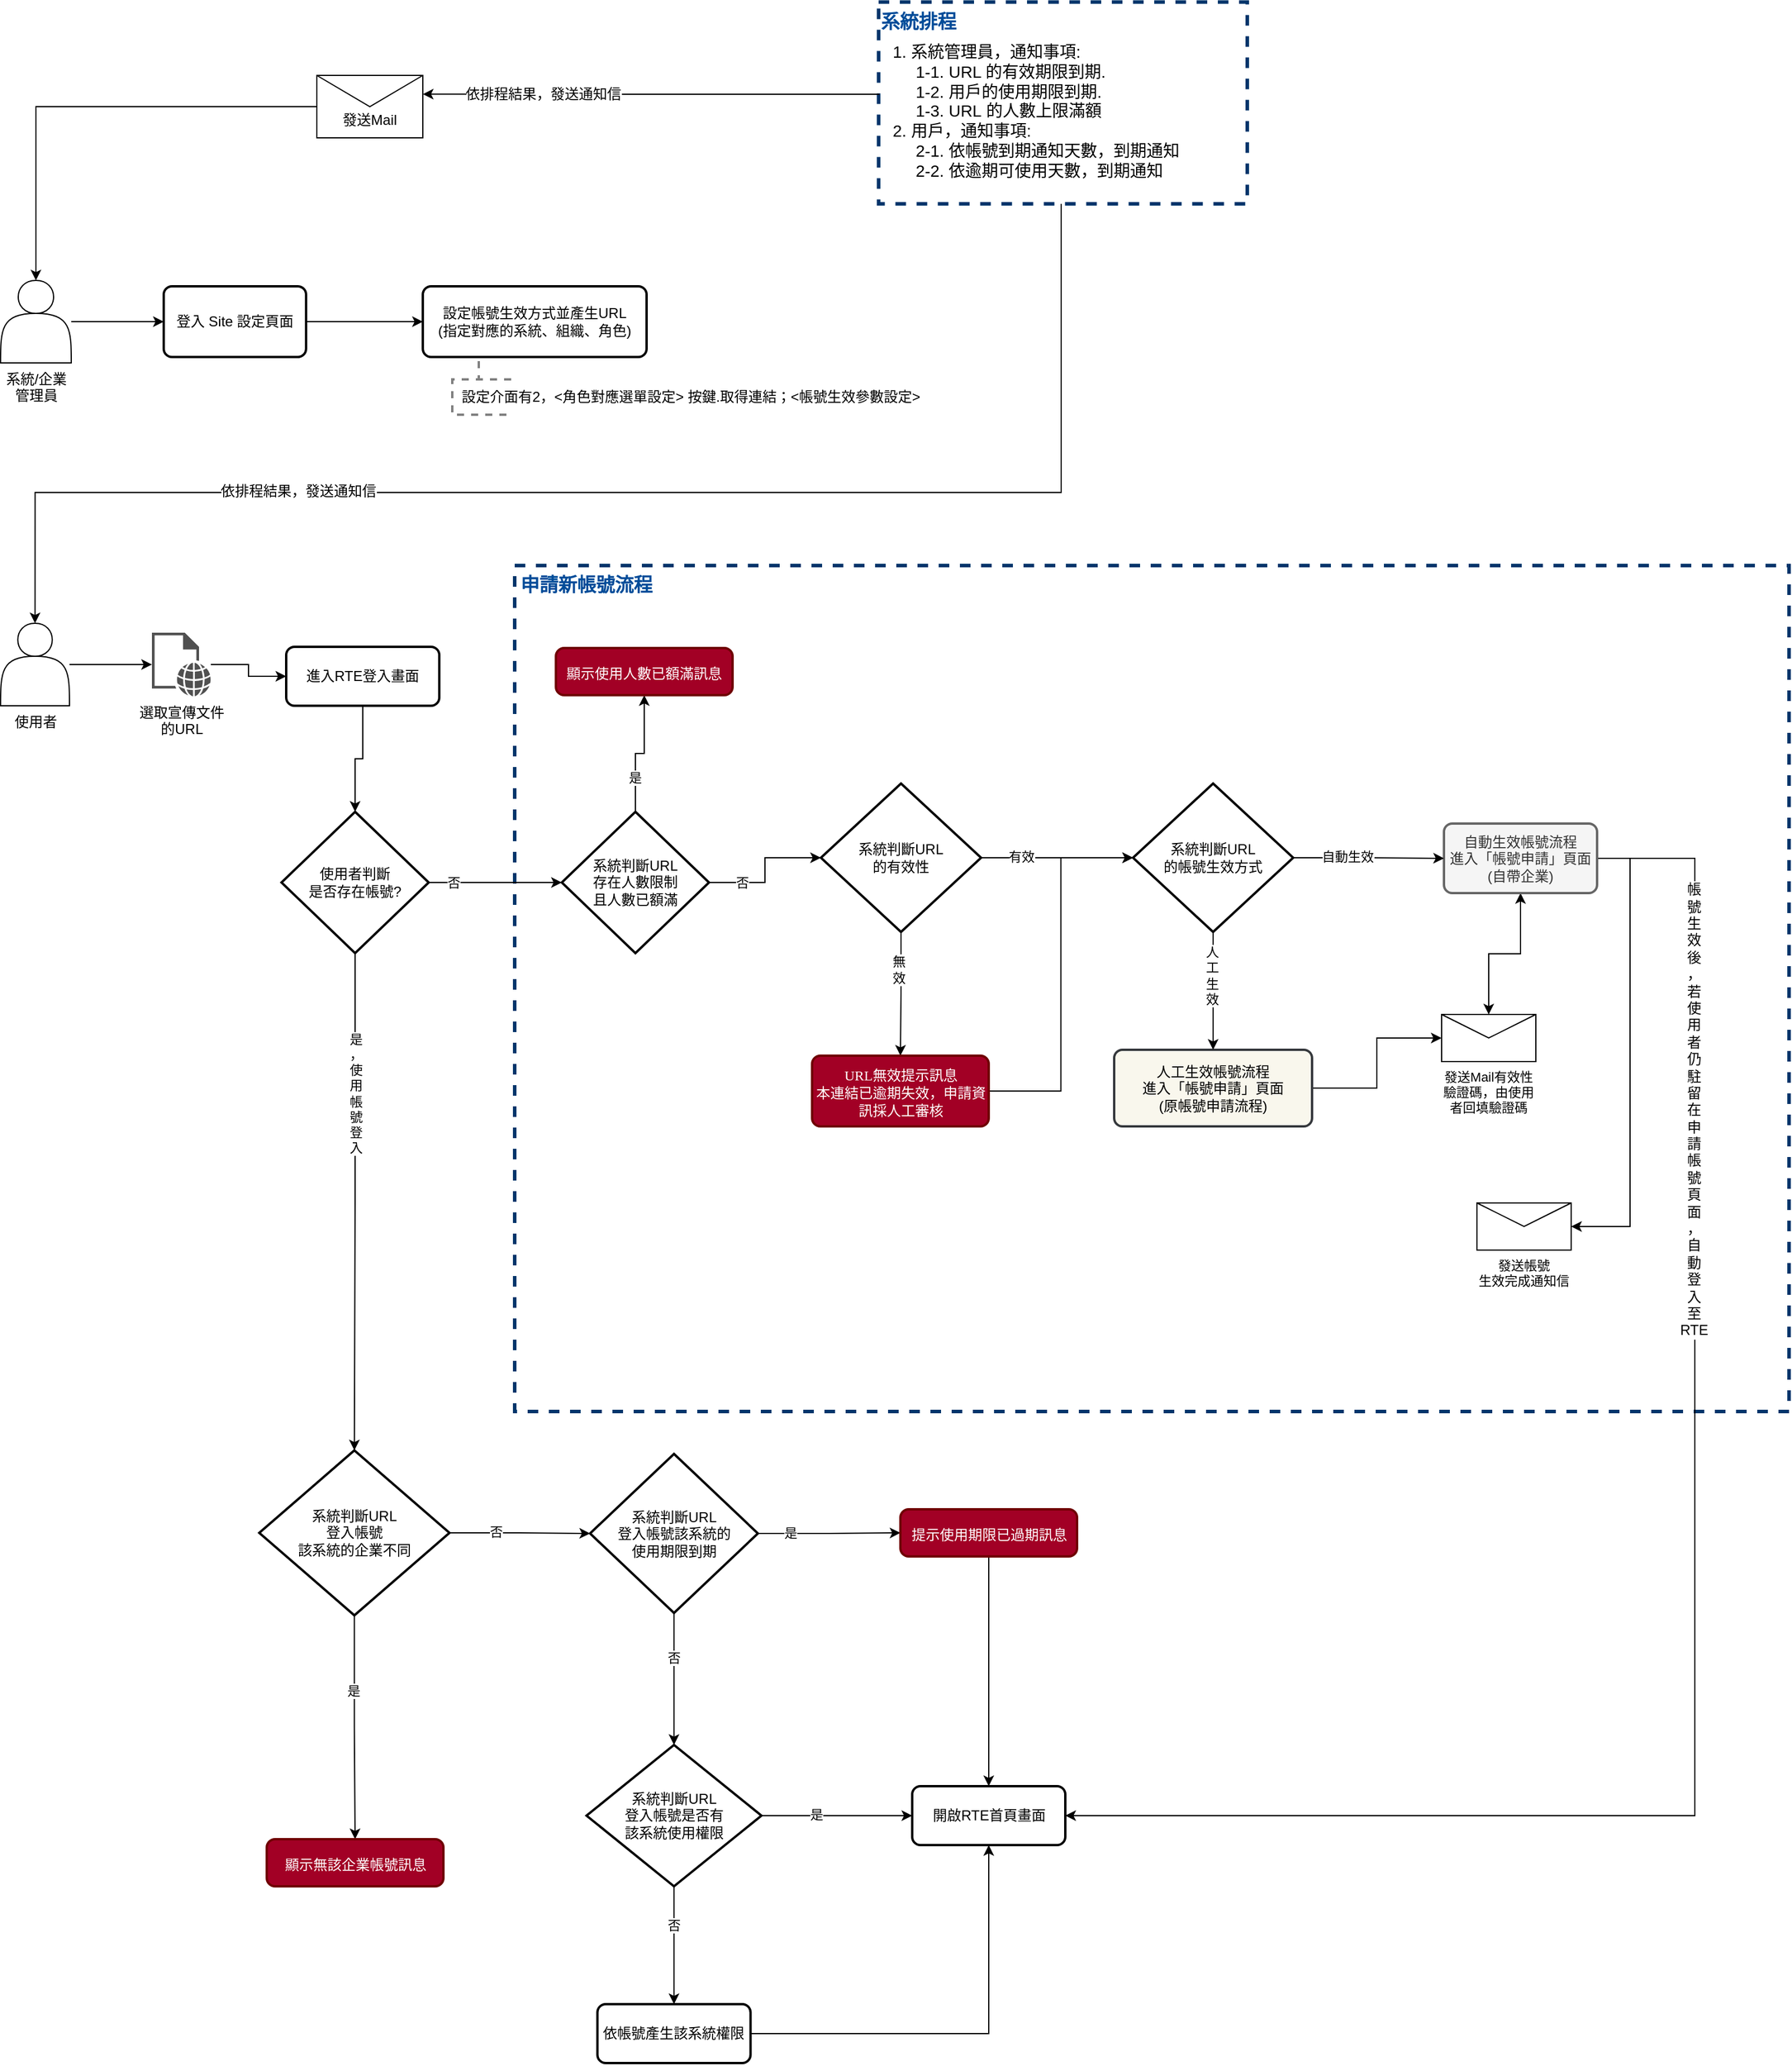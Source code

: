 <mxfile version="20.7.4" type="device"><diagram id="n55r42TBCx2vUD6uUqO-" name="#9138"><mxGraphModel dx="1418" dy="828" grid="1" gridSize="10" guides="1" tooltips="1" connect="1" arrows="1" fold="1" page="1" pageScale="1" pageWidth="827" pageHeight="1169" math="0" shadow="0"><root><mxCell id="0"/><mxCell id="1" parent="0"/><mxCell id="DNTR6ZH10QoJoN12bdEV-10" value="&lt;span style=&quot;background-color: rgb(255, 255, 255); font-size: 16px;&quot;&gt;申請新帳號流程&lt;/span&gt;" style="rounded=0;whiteSpace=wrap;html=1;strokeColor=#00356B;strokeWidth=3;fontFamily=Helvetica;fontSize=16;fontColor=#004C99;fillColor=none;dashed=1;align=left;verticalAlign=top;spacingLeft=3;fontStyle=1" parent="1" vertex="1"><mxGeometry x="478" y="522" width="1082" height="718" as="geometry"/></mxCell><mxCell id="mQrVNuqO0JwWgAO1S6Re-2" style="edgeStyle=orthogonalEdgeStyle;rounded=0;orthogonalLoop=1;jettySize=auto;html=1;entryX=0.5;entryY=0;entryDx=0;entryDy=0;fontFamily=Helvetica;fontSize=12;fontColor=#000000;startArrow=none;startFill=0;endArrow=classic;endFill=1;elbow=vertical;exitX=0.5;exitY=1;exitDx=0;exitDy=0;" parent="1" source="v24Xo_q-i8JFwZbhHixt-1" target="N7LHNnkChc5axaFs124T-1" edge="1"><mxGeometry relative="1" as="geometry"><Array as="points"><mxPoint x="945" y="205"/><mxPoint x="942" y="205"/><mxPoint x="942" y="460"/><mxPoint x="71" y="460"/></Array></mxGeometry></mxCell><mxCell id="mQrVNuqO0JwWgAO1S6Re-3" value="依排程結果，發送通知信" style="edgeLabel;html=1;align=center;verticalAlign=middle;resizable=0;points=[];fontSize=12;fontFamily=Helvetica;fontColor=#000000;" parent="mQrVNuqO0JwWgAO1S6Re-2" vertex="1" connectable="0"><mxGeometry x="0.463" y="-1" relative="1" as="geometry"><mxPoint as="offset"/></mxGeometry></mxCell><mxCell id="hPV-TfC0ECHSEGlzDq54-51" value="系統排程" style="rounded=0;whiteSpace=wrap;html=1;strokeColor=#00356B;dashed=1;strokeWidth=3;align=left;verticalAlign=top;fontSize=16;fontStyle=1;fillColor=default;fontColor=#004C99;" parent="1" vertex="1"><mxGeometry x="787" y="43.75" width="313" height="171.25" as="geometry"/></mxCell><mxCell id="5nWaUwIqQ8q7g0h_3kl1-1" style="edgeStyle=orthogonalEdgeStyle;rounded=0;orthogonalLoop=1;jettySize=auto;html=1;entryX=0;entryY=0.5;entryDx=0;entryDy=0;startArrow=none;startFill=0;" parent="1" edge="1"><mxGeometry relative="1" as="geometry"><mxPoint x="80" y="394" as="sourcePoint"/></mxGeometry></mxCell><mxCell id="_Lo32MEmm27f6w7yGSlK-2" value="設定帳號生效方式並產生URL&lt;br&gt;(指定對應的系統、組織、角色)" style="rounded=1;whiteSpace=wrap;html=1;absoluteArcSize=1;arcSize=14;strokeWidth=2;" parent="1" vertex="1"><mxGeometry x="400" y="285" width="190" height="60" as="geometry"/></mxCell><mxCell id="5nWaUwIqQ8q7g0h_3kl1-8" style="edgeStyle=orthogonalEdgeStyle;rounded=0;orthogonalLoop=1;jettySize=auto;html=1;entryX=0;entryY=0.5;entryDx=0;entryDy=0;startArrow=none;startFill=0;" parent="1" source="_Lo32MEmm27f6w7yGSlK-4" target="_Lo32MEmm27f6w7yGSlK-5" edge="1"><mxGeometry relative="1" as="geometry"/></mxCell><mxCell id="_Lo32MEmm27f6w7yGSlK-4" value="系統/企業&lt;br&gt;管理員" style="shape=actor;whiteSpace=wrap;html=1;verticalAlign=top;labelPosition=center;verticalLabelPosition=bottom;align=center;" parent="1" vertex="1"><mxGeometry x="41.5" y="280" width="60" height="70" as="geometry"/></mxCell><mxCell id="hPV-TfC0ECHSEGlzDq54-54" style="edgeStyle=orthogonalEdgeStyle;rounded=0;orthogonalLoop=1;jettySize=auto;html=1;entryX=0;entryY=0.5;entryDx=0;entryDy=0;fontSize=11;startArrow=none;startFill=0;endArrow=classic;endFill=1;elbow=vertical;" parent="1" source="_Lo32MEmm27f6w7yGSlK-5" target="_Lo32MEmm27f6w7yGSlK-2" edge="1"><mxGeometry relative="1" as="geometry"/></mxCell><mxCell id="_Lo32MEmm27f6w7yGSlK-5" value="登入 Site 設定頁面" style="rounded=1;whiteSpace=wrap;html=1;absoluteArcSize=1;arcSize=14;strokeWidth=2;" parent="1" vertex="1"><mxGeometry x="180" y="285" width="120.88" height="60" as="geometry"/></mxCell><mxCell id="N7LHNnkChc5axaFs124T-9" style="edgeStyle=orthogonalEdgeStyle;rounded=0;orthogonalLoop=1;jettySize=auto;html=1;startArrow=none;startFill=0;" parent="1" source="N7LHNnkChc5axaFs124T-1" target="oMW7kiH4bMGr_--XTcCD-1" edge="1"><mxGeometry relative="1" as="geometry"/></mxCell><mxCell id="N7LHNnkChc5axaFs124T-1" value="使用者" style="shape=actor;whiteSpace=wrap;html=1;verticalAlign=top;labelPosition=center;verticalLabelPosition=bottom;align=center;" parent="1" vertex="1"><mxGeometry x="41.5" y="571" width="58.5" height="70" as="geometry"/></mxCell><mxCell id="hPV-TfC0ECHSEGlzDq54-12" style="edgeStyle=orthogonalEdgeStyle;rounded=0;orthogonalLoop=1;jettySize=auto;html=1;startArrow=none;startFill=0;endArrow=classic;endFill=1;" parent="1" source="N7LHNnkChc5axaFs124T-5" target="N7LHNnkChc5axaFs124T-7" edge="1"><mxGeometry relative="1" as="geometry"/></mxCell><mxCell id="N7LHNnkChc5axaFs124T-5" value="進入RTE登入畫面" style="rounded=1;whiteSpace=wrap;html=1;absoluteArcSize=1;arcSize=14;strokeWidth=2;" parent="1" vertex="1"><mxGeometry x="284" y="591" width="130" height="50" as="geometry"/></mxCell><mxCell id="hPV-TfC0ECHSEGlzDq54-26" style="edgeStyle=orthogonalEdgeStyle;rounded=0;orthogonalLoop=1;jettySize=auto;html=1;startArrow=none;startFill=0;endArrow=classic;endFill=1;" parent="1" source="N7LHNnkChc5axaFs124T-7" target="hPV-TfC0ECHSEGlzDq54-2" edge="1"><mxGeometry relative="1" as="geometry"/></mxCell><mxCell id="hPV-TfC0ECHSEGlzDq54-68" value="否" style="edgeLabel;html=1;align=center;verticalAlign=middle;resizable=0;points=[];fontSize=11;" parent="hPV-TfC0ECHSEGlzDq54-26" vertex="1" connectable="0"><mxGeometry x="-0.374" y="-1" relative="1" as="geometry"><mxPoint x="-15" y="-1" as="offset"/></mxGeometry></mxCell><mxCell id="hPV-TfC0ECHSEGlzDq54-63" style="edgeStyle=orthogonalEdgeStyle;rounded=0;orthogonalLoop=1;jettySize=auto;html=1;fontSize=11;startArrow=none;startFill=0;endArrow=classic;endFill=1;elbow=vertical;entryX=0.5;entryY=0;entryDx=0;entryDy=0;entryPerimeter=0;" parent="1" source="N7LHNnkChc5axaFs124T-7" target="hPV-TfC0ECHSEGlzDq54-60" edge="1"><mxGeometry relative="1" as="geometry"><mxPoint x="339.3" y="948" as="targetPoint"/></mxGeometry></mxCell><mxCell id="hPV-TfC0ECHSEGlzDq54-69" value="是&lt;br&gt;，&lt;br&gt;使&lt;br&gt;用&lt;br&gt;帳&lt;br&gt;號&lt;br&gt;登&lt;br&gt;入" style="edgeLabel;html=1;align=center;verticalAlign=middle;resizable=0;points=[];fontSize=11;" parent="hPV-TfC0ECHSEGlzDq54-63" vertex="1" connectable="0"><mxGeometry x="-0.67" relative="1" as="geometry"><mxPoint y="49" as="offset"/></mxGeometry></mxCell><mxCell id="N7LHNnkChc5axaFs124T-7" value="使用者判斷&lt;br&gt;是否存在帳號?" style="strokeWidth=2;html=1;shape=mxgraph.flowchart.decision;whiteSpace=wrap;" parent="1" vertex="1"><mxGeometry x="280" y="731" width="125" height="120" as="geometry"/></mxCell><mxCell id="rr9vqy4dw9U8YM-L8v6j-4" style="edgeStyle=orthogonalEdgeStyle;rounded=0;orthogonalLoop=1;jettySize=auto;html=1;fontSize=11;fontColor=#000000;startArrow=classic;startFill=1;endArrow=classic;endFill=1;elbow=vertical;" parent="1" source="N7LHNnkChc5axaFs124T-8" target="r7na7BTWx2bu645SLacb-13" edge="1"><mxGeometry relative="1" as="geometry"/></mxCell><mxCell id="5-rvq1sxaJYi8EYPrQWN-1" style="edgeStyle=orthogonalEdgeStyle;rounded=0;orthogonalLoop=1;jettySize=auto;html=1;entryX=1;entryY=0.5;entryDx=0;entryDy=0;fontSize=12;fontColor=#000000;startArrow=none;startFill=0;endArrow=classic;endFill=1;elbow=vertical;exitX=1;exitY=0.5;exitDx=0;exitDy=0;" parent="1" source="N7LHNnkChc5axaFs124T-8" target="hPV-TfC0ECHSEGlzDq54-62" edge="1"><mxGeometry relative="1" as="geometry"><Array as="points"><mxPoint x="1480" y="771"/><mxPoint x="1480" y="1583"/></Array></mxGeometry></mxCell><mxCell id="5-rvq1sxaJYi8EYPrQWN-2" value="帳&lt;br&gt;號&lt;br&gt;生&lt;br&gt;效&lt;br&gt;後&lt;br&gt;，&lt;br&gt;若&lt;br&gt;使&lt;br&gt;用&lt;br&gt;者&lt;br&gt;仍&lt;br&gt;駐&lt;br&gt;留&lt;br&gt;在&lt;br&gt;申&lt;br&gt;請&lt;br&gt;帳&lt;br&gt;號&lt;br&gt;頁&lt;br&gt;面&lt;br&gt;，&lt;br&gt;自&lt;br&gt;動&lt;br&gt;登&lt;br&gt;入&lt;br&gt;至&lt;br&gt;RTE" style="edgeLabel;html=1;align=center;verticalAlign=middle;resizable=0;points=[];fontSize=12;fontColor=#000000;" parent="5-rvq1sxaJYi8EYPrQWN-1" vertex="1" connectable="0"><mxGeometry x="-0.589" relative="1" as="geometry"><mxPoint x="-1" y="2" as="offset"/></mxGeometry></mxCell><mxCell id="oMW7kiH4bMGr_--XTcCD-6" style="edgeStyle=orthogonalEdgeStyle;rounded=0;orthogonalLoop=1;jettySize=auto;html=1;entryX=1;entryY=0.5;entryDx=0;entryDy=0;fontSize=12;fontColor=#000000;startArrow=none;startFill=0;endArrow=classic;endFill=1;elbow=vertical;exitX=1;exitY=0.5;exitDx=0;exitDy=0;" parent="1" source="N7LHNnkChc5axaFs124T-8" target="rr9vqy4dw9U8YM-L8v6j-3" edge="1"><mxGeometry relative="1" as="geometry"><Array as="points"><mxPoint x="1425" y="771"/><mxPoint x="1425" y="1083"/></Array></mxGeometry></mxCell><mxCell id="N7LHNnkChc5axaFs124T-8" value="自動生效帳號流程&lt;br&gt;進入「帳號申請」頁面&lt;br&gt;(自帶企業)" style="rounded=1;whiteSpace=wrap;html=1;absoluteArcSize=1;arcSize=14;strokeWidth=2;fillColor=#f5f5f5;fontColor=#333333;strokeColor=#666666;" parent="1" vertex="1"><mxGeometry x="1267" y="741" width="130" height="59" as="geometry"/></mxCell><mxCell id="r7na7BTWx2bu645SLacb-18" style="edgeStyle=orthogonalEdgeStyle;rounded=0;orthogonalLoop=1;jettySize=auto;html=1;entryX=0;entryY=0.5;entryDx=0;entryDy=0;entryPerimeter=0;fontSize=11;fontColor=#000000;startArrow=none;startFill=0;endArrow=classic;endFill=1;elbow=vertical;" parent="1" source="hPV-TfC0ECHSEGlzDq54-2" target="hPV-TfC0ECHSEGlzDq54-47" edge="1"><mxGeometry relative="1" as="geometry"/></mxCell><mxCell id="FwnjLut2lamXjnRrGOTH-4" value="否" style="edgeLabel;html=1;align=center;verticalAlign=middle;resizable=0;points=[];fontSize=11;fontColor=#000000;" parent="r7na7BTWx2bu645SLacb-18" vertex="1" connectable="0"><mxGeometry x="-0.281" relative="1" as="geometry"><mxPoint x="-14" as="offset"/></mxGeometry></mxCell><mxCell id="r7na7BTWx2bu645SLacb-22" style="edgeStyle=orthogonalEdgeStyle;rounded=0;orthogonalLoop=1;jettySize=auto;html=1;fontSize=11;fontColor=#000000;startArrow=none;startFill=0;endArrow=classic;endFill=1;elbow=vertical;" parent="1" source="hPV-TfC0ECHSEGlzDq54-2" target="hPV-TfC0ECHSEGlzDq54-57" edge="1"><mxGeometry relative="1" as="geometry"/></mxCell><mxCell id="FwnjLut2lamXjnRrGOTH-3" value="是" style="edgeLabel;html=1;align=center;verticalAlign=middle;resizable=0;points=[];fontSize=11;fontColor=#000000;" parent="r7na7BTWx2bu645SLacb-22" vertex="1" connectable="0"><mxGeometry x="-0.343" y="-1" relative="1" as="geometry"><mxPoint x="-2" y="6" as="offset"/></mxGeometry></mxCell><mxCell id="hPV-TfC0ECHSEGlzDq54-2" value="系統判斷URL&lt;br&gt;存在人數限制&lt;br&gt;且人數已額滿" style="strokeWidth=2;html=1;shape=mxgraph.flowchart.decision;whiteSpace=wrap;" parent="1" vertex="1"><mxGeometry x="518" y="731" width="125" height="120" as="geometry"/></mxCell><mxCell id="GanN5dDFXYiOlNzZ2-Bw-6" style="edgeStyle=orthogonalEdgeStyle;rounded=0;orthogonalLoop=1;jettySize=auto;html=1;" parent="1" source="hPV-TfC0ECHSEGlzDq54-6" target="r7na7BTWx2bu645SLacb-13" edge="1"><mxGeometry relative="1" as="geometry"/></mxCell><mxCell id="hPV-TfC0ECHSEGlzDq54-6" value="人工生效帳號流程&lt;br&gt;進入「帳號申請」頁面&lt;br&gt;(原帳號申請流程)" style="rounded=1;whiteSpace=wrap;html=1;absoluteArcSize=1;arcSize=14;strokeWidth=2;fillColor=#f9f7ed;strokeColor=#36393d;" parent="1" vertex="1"><mxGeometry x="987" y="933" width="168" height="65" as="geometry"/></mxCell><mxCell id="hPV-TfC0ECHSEGlzDq54-44" style="edgeStyle=orthogonalEdgeStyle;rounded=0;orthogonalLoop=1;jettySize=auto;html=1;entryX=1;entryY=0.3;entryDx=0;entryDy=0;startArrow=none;startFill=0;endArrow=classic;endFill=1;elbow=vertical;exitX=0.002;exitY=0.457;exitDx=0;exitDy=0;exitPerimeter=0;" parent="1" source="hPV-TfC0ECHSEGlzDq54-51" target="hPV-TfC0ECHSEGlzDq54-43" edge="1"><mxGeometry relative="1" as="geometry"><mxPoint x="1025" y="141.5" as="sourcePoint"/></mxGeometry></mxCell><mxCell id="mQrVNuqO0JwWgAO1S6Re-1" value="依排程結果，發送通知信" style="edgeLabel;html=1;align=center;verticalAlign=middle;resizable=0;points=[];fontSize=12;fontFamily=Helvetica;fontColor=#000000;" parent="hPV-TfC0ECHSEGlzDq54-44" vertex="1" connectable="0"><mxGeometry x="0.44" y="3" relative="1" as="geometry"><mxPoint x="-7" y="-3" as="offset"/></mxGeometry></mxCell><mxCell id="r7na7BTWx2bu645SLacb-2" style="edgeStyle=orthogonalEdgeStyle;rounded=0;orthogonalLoop=1;jettySize=auto;html=1;entryX=0.5;entryY=0;entryDx=0;entryDy=0;fontSize=11;fontColor=#000000;startArrow=none;startFill=0;endArrow=classic;endFill=1;elbow=vertical;" parent="1" source="hPV-TfC0ECHSEGlzDq54-43" target="_Lo32MEmm27f6w7yGSlK-4" edge="1"><mxGeometry relative="1" as="geometry"/></mxCell><mxCell id="hPV-TfC0ECHSEGlzDq54-43" value="發送Mail" style="shape=message;html=1;whiteSpace=wrap;html=1;outlineConnect=0;strokeColor=default;spacingTop=22;" parent="1" vertex="1"><mxGeometry x="310" y="106" width="90" height="53" as="geometry"/></mxCell><mxCell id="GanN5dDFXYiOlNzZ2-Bw-2" style="edgeStyle=orthogonalEdgeStyle;rounded=0;orthogonalLoop=1;jettySize=auto;html=1;entryX=0;entryY=0.5;entryDx=0;entryDy=0;entryPerimeter=0;" parent="1" source="hPV-TfC0ECHSEGlzDq54-47" target="GanN5dDFXYiOlNzZ2-Bw-1" edge="1"><mxGeometry relative="1" as="geometry"/></mxCell><mxCell id="GanN5dDFXYiOlNzZ2-Bw-9" value="有效" style="edgeLabel;html=1;align=center;verticalAlign=middle;resizable=0;points=[];" parent="GanN5dDFXYiOlNzZ2-Bw-2" vertex="1" connectable="0"><mxGeometry x="-0.253" relative="1" as="geometry"><mxPoint x="-14" y="-1" as="offset"/></mxGeometry></mxCell><mxCell id="GanN5dDFXYiOlNzZ2-Bw-7" style="edgeStyle=orthogonalEdgeStyle;rounded=0;orthogonalLoop=1;jettySize=auto;html=1;entryX=0.5;entryY=0;entryDx=0;entryDy=0;" parent="1" source="hPV-TfC0ECHSEGlzDq54-47" target="DNTR6ZH10QoJoN12bdEV-1" edge="1"><mxGeometry relative="1" as="geometry"/></mxCell><mxCell id="GanN5dDFXYiOlNzZ2-Bw-8" value="無&lt;br&gt;效" style="edgeLabel;html=1;align=center;verticalAlign=middle;resizable=0;points=[];" parent="GanN5dDFXYiOlNzZ2-Bw-7" vertex="1" connectable="0"><mxGeometry x="-0.708" y="2" relative="1" as="geometry"><mxPoint x="-4" y="16" as="offset"/></mxGeometry></mxCell><mxCell id="hPV-TfC0ECHSEGlzDq54-47" value="系統判斷URL&lt;br&gt;的有效性" style="strokeWidth=2;html=1;shape=mxgraph.flowchart.decision;whiteSpace=wrap;" parent="1" vertex="1"><mxGeometry x="738" y="707" width="136" height="126" as="geometry"/></mxCell><mxCell id="hPV-TfC0ECHSEGlzDq54-57" value="&lt;p style=&quot;line-height: normal ; margin: 0pt 0in ; text-indent: 0in ; word-break: normal ; font-size: 12px&quot;&gt;&lt;font face=&quot;calibri&quot;&gt;顯示使用人數已額滿訊息&lt;/font&gt;&lt;/p&gt;" style="rounded=1;whiteSpace=wrap;html=1;absoluteArcSize=1;arcSize=14;strokeWidth=2;fillColor=#a20025;fontSize=12;align=center;strokeColor=#6F0000;fontColor=#ffffff;" parent="1" vertex="1"><mxGeometry x="513" y="592" width="150" height="40" as="geometry"/></mxCell><mxCell id="hPV-TfC0ECHSEGlzDq54-65" style="edgeStyle=orthogonalEdgeStyle;rounded=0;orthogonalLoop=1;jettySize=auto;html=1;entryX=0;entryY=0.5;entryDx=0;entryDy=0;fontSize=11;startArrow=none;startFill=0;endArrow=classic;endFill=1;elbow=vertical;" parent="1" source="hPV-TfC0ECHSEGlzDq54-59" target="hPV-TfC0ECHSEGlzDq54-61" edge="1"><mxGeometry relative="1" as="geometry"/></mxCell><mxCell id="hPV-TfC0ECHSEGlzDq54-72" value="是" style="edgeLabel;html=1;align=center;verticalAlign=middle;resizable=0;points=[];fontSize=11;" parent="hPV-TfC0ECHSEGlzDq54-65" vertex="1" connectable="0"><mxGeometry x="-0.674" relative="1" as="geometry"><mxPoint x="7" y="-1" as="offset"/></mxGeometry></mxCell><mxCell id="Q3LiGE6Bn-85KLfZdYzT-5" style="edgeStyle=orthogonalEdgeStyle;rounded=0;orthogonalLoop=1;jettySize=auto;html=1;fontSize=11;startArrow=none;startFill=0;endArrow=classic;endFill=1;elbow=vertical;" parent="1" source="hPV-TfC0ECHSEGlzDq54-59" target="Q3LiGE6Bn-85KLfZdYzT-4" edge="1"><mxGeometry relative="1" as="geometry"/></mxCell><mxCell id="Q3LiGE6Bn-85KLfZdYzT-10" value="否" style="edgeLabel;html=1;align=center;verticalAlign=middle;resizable=0;points=[];fontSize=11;" parent="Q3LiGE6Bn-85KLfZdYzT-5" vertex="1" connectable="0"><mxGeometry x="-0.321" y="-1" relative="1" as="geometry"><mxPoint as="offset"/></mxGeometry></mxCell><mxCell id="hPV-TfC0ECHSEGlzDq54-59" value="系統判斷URL&lt;br&gt;登入帳號該系統的&lt;br&gt;使用期限到期" style="strokeWidth=2;html=1;shape=mxgraph.flowchart.decision;whiteSpace=wrap;" parent="1" vertex="1"><mxGeometry x="542" y="1276" width="142.5" height="135" as="geometry"/></mxCell><mxCell id="hPV-TfC0ECHSEGlzDq54-64" style="edgeStyle=orthogonalEdgeStyle;rounded=0;orthogonalLoop=1;jettySize=auto;html=1;entryX=0;entryY=0.5;entryDx=0;entryDy=0;entryPerimeter=0;fontSize=11;startArrow=none;startFill=0;endArrow=classic;endFill=1;elbow=vertical;" parent="1" source="hPV-TfC0ECHSEGlzDq54-60" target="hPV-TfC0ECHSEGlzDq54-59" edge="1"><mxGeometry relative="1" as="geometry"/></mxCell><mxCell id="hPV-TfC0ECHSEGlzDq54-70" value="否" style="edgeLabel;html=1;align=center;verticalAlign=middle;resizable=0;points=[];fontSize=11;" parent="hPV-TfC0ECHSEGlzDq54-64" vertex="1" connectable="0"><mxGeometry x="-0.271" y="2" relative="1" as="geometry"><mxPoint x="-4" y="1" as="offset"/></mxGeometry></mxCell><mxCell id="gWzH3la1JEU3kXOilYKQ-11" style="edgeStyle=orthogonalEdgeStyle;rounded=0;orthogonalLoop=1;jettySize=auto;html=1;fontSize=11;startArrow=none;startFill=0;endArrow=classic;endFill=1;elbow=vertical;" parent="1" source="hPV-TfC0ECHSEGlzDq54-60" target="gWzH3la1JEU3kXOilYKQ-6" edge="1"><mxGeometry relative="1" as="geometry"><mxPoint x="341.88" y="1523" as="targetPoint"/></mxGeometry></mxCell><mxCell id="gWzH3la1JEU3kXOilYKQ-12" value="是" style="edgeLabel;html=1;align=center;verticalAlign=middle;resizable=0;points=[];fontSize=11;" parent="gWzH3la1JEU3kXOilYKQ-11" vertex="1" connectable="0"><mxGeometry x="-0.334" y="-1" relative="1" as="geometry"><mxPoint as="offset"/></mxGeometry></mxCell><mxCell id="hPV-TfC0ECHSEGlzDq54-60" value="系統判斷URL&lt;br&gt;登入帳號&lt;br&gt;該系統的企業不同" style="strokeWidth=2;html=1;shape=mxgraph.flowchart.decision;whiteSpace=wrap;" parent="1" vertex="1"><mxGeometry x="261.13" y="1273" width="161.5" height="140" as="geometry"/></mxCell><mxCell id="Q3LiGE6Bn-85KLfZdYzT-7" style="edgeStyle=orthogonalEdgeStyle;rounded=0;orthogonalLoop=1;jettySize=auto;html=1;fontSize=11;startArrow=none;startFill=0;endArrow=classic;endFill=1;elbow=vertical;" parent="1" source="hPV-TfC0ECHSEGlzDq54-61" target="hPV-TfC0ECHSEGlzDq54-62" edge="1"><mxGeometry relative="1" as="geometry"/></mxCell><mxCell id="hPV-TfC0ECHSEGlzDq54-61" value="&lt;p style=&quot;line-height: normal ; margin: 0pt 0in ; text-indent: 0in ; word-break: normal ; font-size: 12px&quot;&gt;&lt;font face=&quot;calibri&quot;&gt;提示使用期限已過期訊息&lt;/font&gt;&lt;/p&gt;" style="rounded=1;whiteSpace=wrap;html=1;absoluteArcSize=1;arcSize=14;strokeWidth=2;fillColor=#a20025;fontSize=12;align=center;strokeColor=#6F0000;fontColor=#ffffff;" parent="1" vertex="1"><mxGeometry x="805.5" y="1323" width="150" height="40" as="geometry"/></mxCell><mxCell id="hPV-TfC0ECHSEGlzDq54-62" value="開啟RTE首頁畫面" style="rounded=1;whiteSpace=wrap;html=1;absoluteArcSize=1;arcSize=14;strokeWidth=2;" parent="1" vertex="1"><mxGeometry x="815.5" y="1558" width="130" height="50" as="geometry"/></mxCell><mxCell id="gWzH3la1JEU3kXOilYKQ-6" value="&lt;p style=&quot;line-height: normal ; margin: 0pt 0in ; text-indent: 0in ; word-break: normal ; font-size: 12px&quot;&gt;&lt;font face=&quot;calibri&quot;&gt;顯示無該企業帳號訊息&lt;/font&gt;&lt;/p&gt;" style="rounded=1;whiteSpace=wrap;html=1;absoluteArcSize=1;arcSize=14;strokeWidth=2;fillColor=#a20025;fontSize=12;align=center;strokeColor=#6F0000;fontColor=#ffffff;" parent="1" vertex="1"><mxGeometry x="267.5" y="1603" width="150" height="40" as="geometry"/></mxCell><mxCell id="Q3LiGE6Bn-85KLfZdYzT-9" style="edgeStyle=orthogonalEdgeStyle;rounded=0;orthogonalLoop=1;jettySize=auto;html=1;entryX=0.5;entryY=1;entryDx=0;entryDy=0;fontSize=11;startArrow=none;startFill=0;endArrow=classic;endFill=1;elbow=vertical;" parent="1" source="Q3LiGE6Bn-85KLfZdYzT-2" target="hPV-TfC0ECHSEGlzDq54-62" edge="1"><mxGeometry relative="1" as="geometry"/></mxCell><mxCell id="Q3LiGE6Bn-85KLfZdYzT-2" value="依帳號產生該系統權限" style="rounded=1;whiteSpace=wrap;html=1;absoluteArcSize=1;arcSize=14;strokeWidth=2;" parent="1" vertex="1"><mxGeometry x="548.25" y="1743" width="130" height="50" as="geometry"/></mxCell><mxCell id="Q3LiGE6Bn-85KLfZdYzT-6" style="edgeStyle=orthogonalEdgeStyle;rounded=0;orthogonalLoop=1;jettySize=auto;html=1;fontSize=11;startArrow=none;startFill=0;endArrow=classic;endFill=1;elbow=vertical;" parent="1" source="Q3LiGE6Bn-85KLfZdYzT-4" target="hPV-TfC0ECHSEGlzDq54-62" edge="1"><mxGeometry relative="1" as="geometry"/></mxCell><mxCell id="Q3LiGE6Bn-85KLfZdYzT-11" value="是" style="edgeLabel;html=1;align=center;verticalAlign=middle;resizable=0;points=[];fontSize=11;" parent="Q3LiGE6Bn-85KLfZdYzT-6" vertex="1" connectable="0"><mxGeometry x="-0.287" y="-2" relative="1" as="geometry"><mxPoint x="1" y="-3" as="offset"/></mxGeometry></mxCell><mxCell id="Q3LiGE6Bn-85KLfZdYzT-8" style="edgeStyle=orthogonalEdgeStyle;rounded=0;orthogonalLoop=1;jettySize=auto;html=1;entryX=0.5;entryY=0;entryDx=0;entryDy=0;fontSize=11;startArrow=none;startFill=0;endArrow=classic;endFill=1;elbow=vertical;" parent="1" source="Q3LiGE6Bn-85KLfZdYzT-4" target="Q3LiGE6Bn-85KLfZdYzT-2" edge="1"><mxGeometry relative="1" as="geometry"/></mxCell><mxCell id="Q3LiGE6Bn-85KLfZdYzT-12" value="否" style="edgeLabel;html=1;align=center;verticalAlign=middle;resizable=0;points=[];fontSize=11;" parent="Q3LiGE6Bn-85KLfZdYzT-8" vertex="1" connectable="0"><mxGeometry x="-0.26" y="1" relative="1" as="geometry"><mxPoint x="-2" y="-4" as="offset"/></mxGeometry></mxCell><mxCell id="Q3LiGE6Bn-85KLfZdYzT-4" value="系統判斷URL&lt;br&gt;登入帳號是否有&lt;br&gt;該系統使用權限" style="strokeWidth=2;html=1;shape=mxgraph.flowchart.decision;whiteSpace=wrap;" parent="1" vertex="1"><mxGeometry x="539" y="1523" width="148.5" height="120" as="geometry"/></mxCell><mxCell id="r7na7BTWx2bu645SLacb-13" value="發送Mail有效性驗證碼，由使用者回填驗證碼" style="shape=message;html=1;whiteSpace=wrap;html=1;outlineConnect=0;strokeColor=#000000;strokeWidth=1;fontSize=11;fontColor=#000000;fillColor=none;labelPosition=center;verticalLabelPosition=bottom;align=center;verticalAlign=top;" parent="1" vertex="1"><mxGeometry x="1265" y="903" width="80" height="40" as="geometry"/></mxCell><mxCell id="rr9vqy4dw9U8YM-L8v6j-3" value="發送帳號&lt;br&gt;生效完成通知信" style="shape=message;html=1;whiteSpace=wrap;html=1;outlineConnect=0;strokeColor=#000000;strokeWidth=1;fontSize=11;fontColor=#000000;fillColor=none;labelPosition=center;verticalLabelPosition=bottom;align=center;verticalAlign=top;" parent="1" vertex="1"><mxGeometry x="1295" y="1063" width="80" height="40" as="geometry"/></mxCell><mxCell id="rr9vqy4dw9U8YM-L8v6j-8" style="edgeStyle=orthogonalEdgeStyle;rounded=0;orthogonalLoop=1;jettySize=auto;html=1;exitX=0.5;exitY=1;exitDx=0;exitDy=0;fontSize=11;fontColor=#000000;startArrow=classic;startFill=1;endArrow=classic;endFill=1;elbow=vertical;" parent="1" source="rr9vqy4dw9U8YM-L8v6j-3" target="rr9vqy4dw9U8YM-L8v6j-3" edge="1"><mxGeometry relative="1" as="geometry"/></mxCell><mxCell id="qnXLEJ6ICqe875OShBO1-3" style="edgeStyle=orthogonalEdgeStyle;rounded=0;orthogonalLoop=1;jettySize=auto;html=1;exitX=0.5;exitY=1;exitDx=0;exitDy=0;fontSize=11;fontColor=#000000;startArrow=classic;startFill=1;endArrow=classic;endFill=1;elbow=vertical;" parent="1" source="rr9vqy4dw9U8YM-L8v6j-3" target="rr9vqy4dw9U8YM-L8v6j-3" edge="1"><mxGeometry relative="1" as="geometry"/></mxCell><mxCell id="oMW7kiH4bMGr_--XTcCD-2" style="edgeStyle=orthogonalEdgeStyle;rounded=0;orthogonalLoop=1;jettySize=auto;html=1;entryX=0;entryY=0.5;entryDx=0;entryDy=0;fontSize=12;fontColor=#000000;startArrow=none;startFill=0;endArrow=classic;endFill=1;elbow=vertical;" parent="1" source="oMW7kiH4bMGr_--XTcCD-1" target="N7LHNnkChc5axaFs124T-5" edge="1"><mxGeometry relative="1" as="geometry"/></mxCell><mxCell id="oMW7kiH4bMGr_--XTcCD-1" value="選取宣傳文件&lt;br style=&quot;font-size: 12px;&quot;&gt;的URL" style="sketch=0;pointerEvents=1;shadow=0;dashed=0;html=1;strokeColor=none;fillColor=#505050;labelPosition=center;verticalLabelPosition=bottom;verticalAlign=top;outlineConnect=0;align=center;shape=mxgraph.office.concepts.web_page;strokeWidth=3;fontSize=12;fontColor=#000000;" parent="1" vertex="1"><mxGeometry x="170" y="579" width="50" height="54" as="geometry"/></mxCell><mxCell id="v24Xo_q-i8JFwZbhHixt-1" value="&lt;span style=&quot;background-color: initial; font-size: 14px;&quot;&gt;1. 系統管理員，通知事項: &lt;br style=&quot;font-size: 14px;&quot;&gt;&amp;nbsp; &amp;nbsp; &amp;nbsp;1-1. URL &lt;/span&gt;&lt;span style=&quot;background-color: initial; font-size: 14px;&quot;&gt;的&lt;/span&gt;&lt;span style=&quot;background-color: initial; font-size: 14px;&quot;&gt;有效期限&lt;/span&gt;&lt;span style=&quot;background-color: initial; font-size: 14px;&quot;&gt;到期&lt;/span&gt;&lt;span style=&quot;background-color: initial; font-size: 14px;&quot;&gt;.&lt;/span&gt;&lt;p style=&quot;margin-top: 0pt; margin-bottom: 0pt; margin-left: 0in; direction: ltr; unicode-bidi: embed; word-break: normal; font-size: 14px;&quot;&gt;&lt;span style=&quot;font-size: 14px;&quot;&gt;&amp;nbsp; &amp;nbsp; &amp;nbsp;1-2.&amp;nbsp;&lt;/span&gt;&lt;span style=&quot;font-size: 14px;&quot;&gt;用戶的使用期限到期&lt;/span&gt;&lt;span style=&quot;font-size: 14px;&quot;&gt;.&lt;/span&gt;&lt;/p&gt;&lt;p style=&quot;margin-top: 0pt; margin-bottom: 0pt; margin-left: 0in; direction: ltr; unicode-bidi: embed; word-break: normal; font-size: 14px;&quot;&gt;&amp;nbsp; &amp;nbsp; &amp;nbsp;1-3. URL&amp;nbsp;的人數上限滿額&lt;span style=&quot;font-size: 14px;&quot;&gt;&lt;br style=&quot;font-size: 14px;&quot;&gt;&lt;/span&gt;&lt;/p&gt;&lt;p style=&quot;margin-top: 0pt; margin-bottom: 0pt; margin-left: 0in; direction: ltr; unicode-bidi: embed; word-break: normal; font-size: 14px;&quot;&gt;2. 用戶，通知事項:&lt;/p&gt;&lt;p style=&quot;margin-top: 0pt; margin-bottom: 0pt; margin-left: 0in; direction: ltr; unicode-bidi: embed; word-break: normal; font-size: 14px;&quot;&gt;&amp;nbsp; &amp;nbsp; &amp;nbsp;2-1. 依帳號到期通知天數，到期通知&lt;/p&gt;&lt;p style=&quot;margin-top: 0pt; margin-bottom: 0pt; margin-left: 0in; direction: ltr; unicode-bidi: embed; word-break: normal; font-size: 14px;&quot;&gt;&amp;nbsp; &amp;nbsp; &amp;nbsp;2-2. 依逾期可使用天數，到期通知&lt;/p&gt;&lt;span style=&quot;font-size: 14px; font-family: 微軟正黑體; color: rgb(0, 112, 192);&quot;&gt;&lt;br style=&quot;font-size: 14px;&quot;&gt;&lt;/span&gt;&lt;span style=&quot;font-size: 14px; font-family: 微軟正黑體; color: rgb(0, 112, 192);&quot;&gt;&lt;br style=&quot;font-size: 14px;&quot;&gt;&lt;/span&gt;&lt;p style=&quot;margin-top: 0pt; margin-bottom: 0pt; margin-left: 0in; direction: ltr; unicode-bidi: embed; word-break: normal; font-size: 14px;&quot;&gt;&lt;br style=&quot;font-size: 14px;&quot;&gt;&lt;/p&gt;" style="rounded=1;whiteSpace=wrap;html=1;absoluteArcSize=1;arcSize=14;strokeWidth=2;align=left;strokeColor=none;verticalAlign=top;fontFamily=Helvetica;fontColor=#000000;fontSize=14;" parent="1" vertex="1"><mxGeometry x="797" y="70.5" width="295" height="137.5" as="geometry"/></mxCell><mxCell id="9IAJVUHWlPqXd8X42ELx-3" style="edgeStyle=orthogonalEdgeStyle;rounded=0;orthogonalLoop=1;jettySize=auto;html=1;entryX=0;entryY=0.5;entryDx=0;entryDy=0;entryPerimeter=0;" parent="1" source="DNTR6ZH10QoJoN12bdEV-1" target="GanN5dDFXYiOlNzZ2-Bw-1" edge="1"><mxGeometry relative="1" as="geometry"/></mxCell><mxCell id="DNTR6ZH10QoJoN12bdEV-1" value="&lt;p style=&quot;line-height: normal ; margin: 0pt 0in ; text-indent: 0in ; word-break: normal ; font-size: 12px&quot;&gt;&lt;font face=&quot;calibri&quot;&gt;URL無效提示訊息&lt;/font&gt;&lt;/p&gt;&lt;span&gt;本連結已逾期失效，申請資訊採人工審核&lt;/span&gt;" style="rounded=1;whiteSpace=wrap;html=1;absoluteArcSize=1;arcSize=14;strokeWidth=2;fillColor=#a20025;fontSize=12;align=center;strokeColor=#6F0000;fontColor=#ffffff;" parent="1" vertex="1"><mxGeometry x="730.5" y="938" width="150" height="60" as="geometry"/></mxCell><mxCell id="GanN5dDFXYiOlNzZ2-Bw-4" style="edgeStyle=orthogonalEdgeStyle;rounded=0;orthogonalLoop=1;jettySize=auto;html=1;" parent="1" source="GanN5dDFXYiOlNzZ2-Bw-1" target="hPV-TfC0ECHSEGlzDq54-6" edge="1"><mxGeometry relative="1" as="geometry"/></mxCell><mxCell id="GanN5dDFXYiOlNzZ2-Bw-11" value="人&lt;br&gt;工&lt;br&gt;生&lt;br&gt;效" style="edgeLabel;html=1;align=center;verticalAlign=middle;resizable=0;points=[];" parent="GanN5dDFXYiOlNzZ2-Bw-4" vertex="1" connectable="0"><mxGeometry x="-0.28" relative="1" as="geometry"><mxPoint x="-1" y="1" as="offset"/></mxGeometry></mxCell><mxCell id="GanN5dDFXYiOlNzZ2-Bw-5" style="edgeStyle=orthogonalEdgeStyle;rounded=0;orthogonalLoop=1;jettySize=auto;html=1;" parent="1" source="GanN5dDFXYiOlNzZ2-Bw-1" target="N7LHNnkChc5axaFs124T-8" edge="1"><mxGeometry relative="1" as="geometry"/></mxCell><mxCell id="GanN5dDFXYiOlNzZ2-Bw-10" value="自動生效" style="edgeLabel;html=1;align=center;verticalAlign=middle;resizable=0;points=[];" parent="GanN5dDFXYiOlNzZ2-Bw-5" vertex="1" connectable="0"><mxGeometry x="-0.291" y="-1" relative="1" as="geometry"><mxPoint y="-2" as="offset"/></mxGeometry></mxCell><mxCell id="GanN5dDFXYiOlNzZ2-Bw-1" value="系統判斷URL&lt;br&gt;的帳號生效方式" style="strokeWidth=2;html=1;shape=mxgraph.flowchart.decision;whiteSpace=wrap;" parent="1" vertex="1"><mxGeometry x="1003" y="707" width="136" height="126" as="geometry"/></mxCell><mxCell id="jira6mus_sJzJBJJUXpe-2" style="edgeStyle=orthogonalEdgeStyle;rounded=0;orthogonalLoop=1;jettySize=auto;html=1;exitX=0.5;exitY=0;exitDx=0;exitDy=0;exitPerimeter=0;entryX=0.25;entryY=1;entryDx=0;entryDy=0;endArrow=none;endFill=0;dashed=1;strokeWidth=2;strokeColor=#808080;" edge="1" parent="1" source="jira6mus_sJzJBJJUXpe-1" target="_Lo32MEmm27f6w7yGSlK-2"><mxGeometry relative="1" as="geometry"/></mxCell><mxCell id="jira6mus_sJzJBJJUXpe-1" value="&lt;p style=&quot;text-indent: 0in; margin-top: 0pt; margin-bottom: 0pt; margin-left: 0in; font-size: 12px;&quot;&gt;設定介面有2，&amp;lt;角色對應選單設定&amp;gt; 按鍵.取得連結；&amp;lt;帳號生效參數設定&amp;gt;&lt;/p&gt;" style="strokeWidth=2;html=1;shape=stencil(vVVNb4MwDP01uU4BhLQeK9Ydd9lh55R6I2pxUMja7t/P4LKSrWwRQZOQiO3He7w4HyIr2ko1IFKJqgaRPYg0XSMap5w2SOmEEvSquLS65/DEYS45VG0DpePcUVmttgfgSuus2cNJ79yFQWMFVruumm2EXBOme74GWVEaRGIj+daDfAOO4CSiNBKnPLOIvMtZ/uMSc9SQcg0OrJe9Gn/ihEgflxJOwoSf44V9v8Nv/CX8Ei2czBPeLO04sMPxhuWsBi8+0YF+4+c5meU3TDcrCDC130eorSr3b9a84y7ERaO6w+YH7iZ6+KY2R7h6Hs41f7Jvm/mV9qBxRPsfrMMJHU2bR/P23Z1ohr8EJvo7Ar0aC+ErgG+dwPU3QU2Dvsz3Y1/5BA==);align=left;pointerEvents=1;fillColor=#ffffff;fontSize=12;perimeterSpacing=0;spacingLeft=6;dashed=1;strokeColor=#808080;" vertex="1" parent="1"><mxGeometry x="425" y="364" width="50" height="30" as="geometry"/></mxCell></root></mxGraphModel></diagram></mxfile>